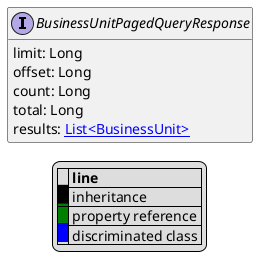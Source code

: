 @startuml

hide empty fields
hide empty methods
legend
|= |= line |
|<back:black>   </back>| inheritance |
|<back:green>   </back>| property reference |
|<back:blue>   </back>| discriminated class |
endlegend
interface BusinessUnitPagedQueryResponse [[BusinessUnitPagedQueryResponse.svg]]  {
    limit: Long
    offset: Long
    count: Long
    total: Long
    results: [[BusinessUnit.svg List<BusinessUnit>]]
}






@enduml
